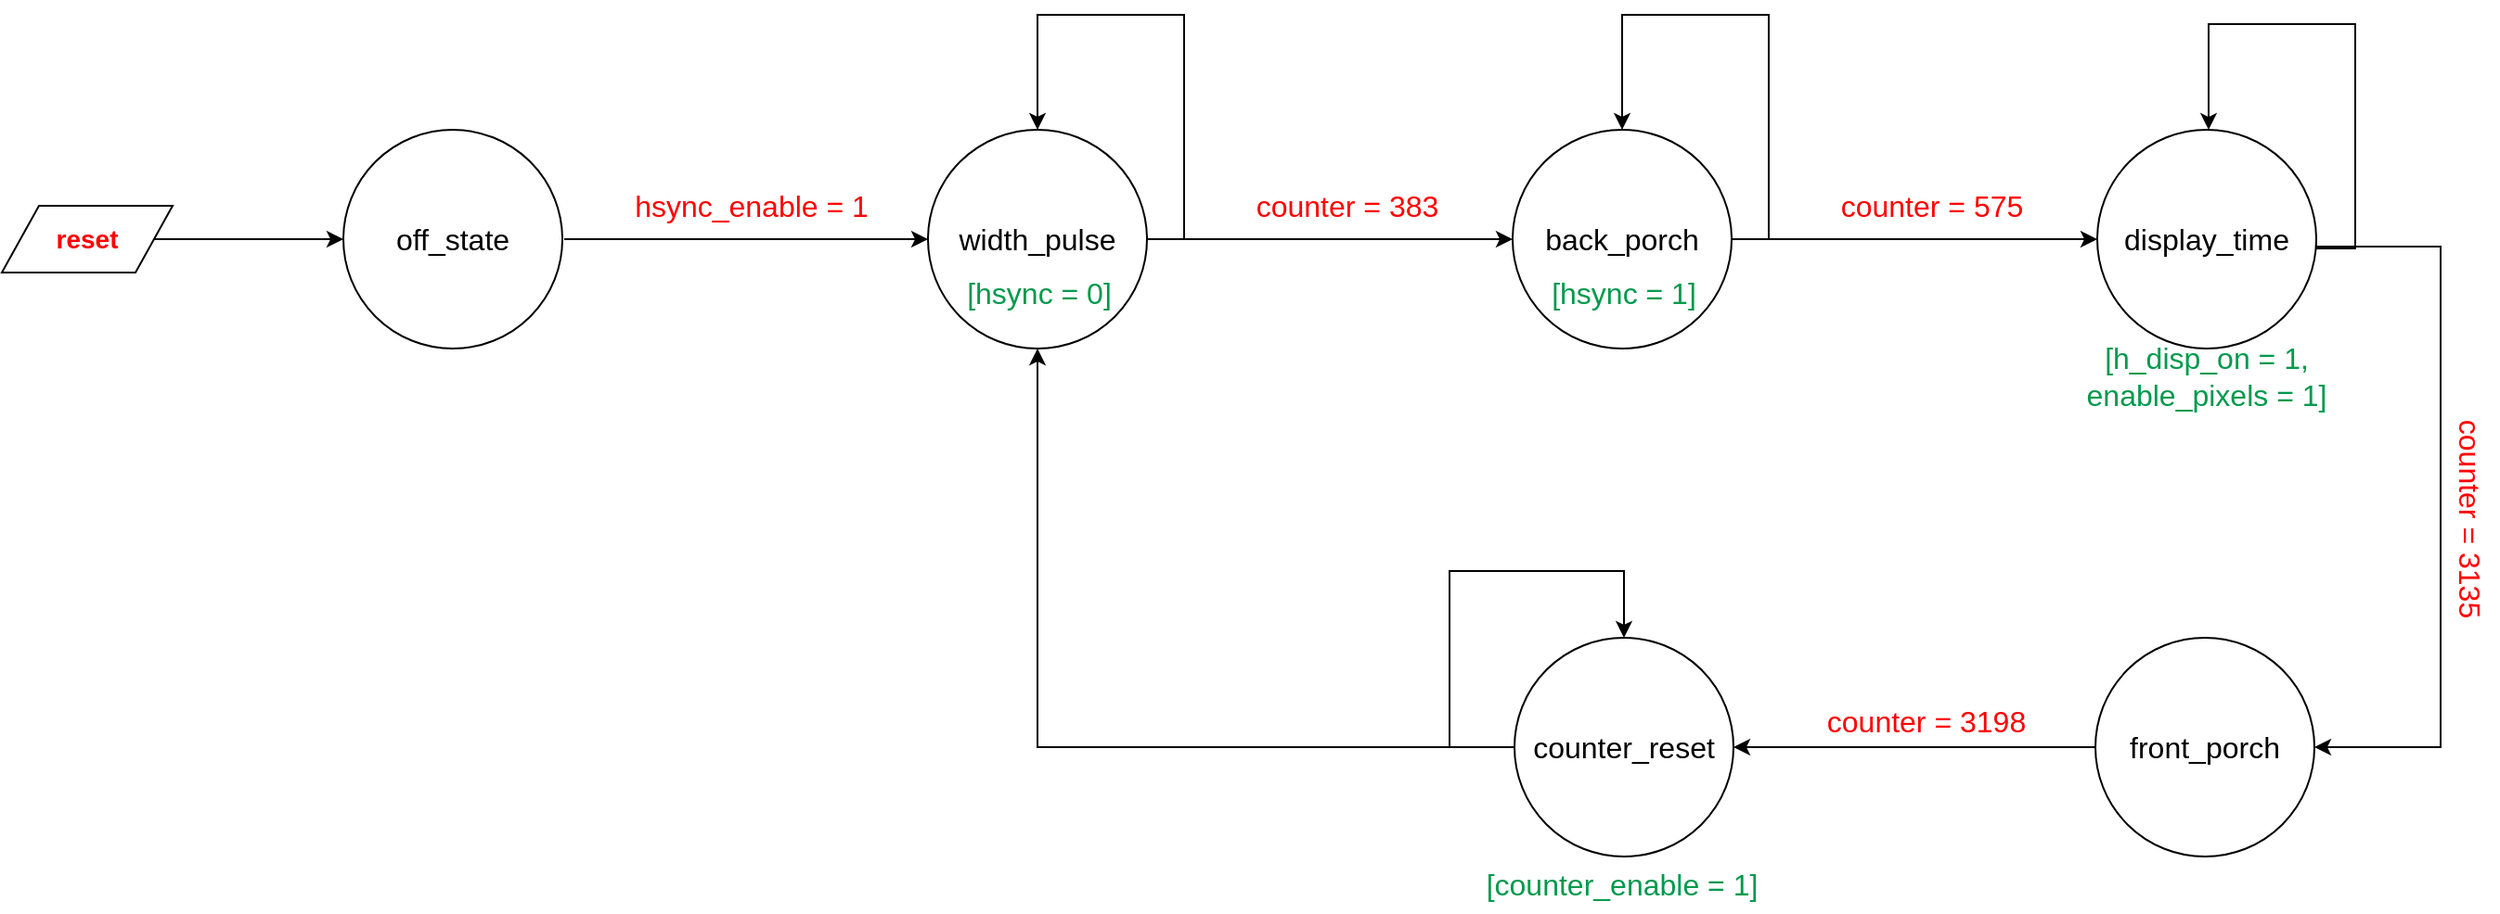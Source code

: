 <mxfile version="20.2.3" type="device"><diagram id="tyeHEEqOmtcJnfnOCRhp" name="Page-1"><mxGraphModel dx="2031" dy="1236" grid="0" gridSize="10" guides="1" tooltips="1" connect="1" arrows="1" fold="1" page="1" pageScale="1" pageWidth="1654" pageHeight="2336" math="0" shadow="0"><root><mxCell id="0"/><mxCell id="1" parent="0"/><mxCell id="nGZH1vF0eRTvb_GUF95n-48" value="&lt;font style=&quot;font-size: 16px;&quot;&gt;off_state&lt;/font&gt;" style="ellipse;whiteSpace=wrap;html=1;aspect=fixed;" vertex="1" parent="1"><mxGeometry x="321" y="569" width="118" height="118" as="geometry"/></mxCell><mxCell id="nGZH1vF0eRTvb_GUF95n-51" value="&lt;font style=&quot;font-size: 16px;&quot;&gt;width_pulse&lt;/font&gt;" style="ellipse;whiteSpace=wrap;html=1;aspect=fixed;" vertex="1" parent="1"><mxGeometry x="636" y="569" width="118" height="118" as="geometry"/></mxCell><mxCell id="nGZH1vF0eRTvb_GUF95n-54" value="" style="endArrow=classic;html=1;rounded=0;" edge="1" parent="1" target="nGZH1vF0eRTvb_GUF95n-51"><mxGeometry width="50" height="50" relative="1" as="geometry"><mxPoint x="440" y="628" as="sourcePoint"/><mxPoint x="936" y="425" as="targetPoint"/></mxGeometry></mxCell><mxCell id="nGZH1vF0eRTvb_GUF95n-55" value="hsync_enable = 1" style="text;html=1;align=center;verticalAlign=middle;whiteSpace=wrap;rounded=0;fontSize=16;fontColor=#FF0000;" vertex="1" parent="1"><mxGeometry x="461" y="595" width="160" height="30" as="geometry"/></mxCell><mxCell id="nGZH1vF0eRTvb_GUF95n-56" value="&lt;b&gt;&lt;font color=&quot;#ff0000&quot; style=&quot;font-size: 14px;&quot;&gt;reset&lt;/font&gt;&lt;/b&gt;" style="shape=parallelogram;perimeter=parallelogramPerimeter;whiteSpace=wrap;html=1;fixedSize=1;" vertex="1" parent="1"><mxGeometry x="137" y="610" width="92" height="36" as="geometry"/></mxCell><mxCell id="nGZH1vF0eRTvb_GUF95n-57" value="" style="endArrow=classic;html=1;rounded=0;fontSize=14;fontColor=#FF0000;exitX=1;exitY=0.5;exitDx=0;exitDy=0;entryX=0;entryY=0.5;entryDx=0;entryDy=0;" edge="1" parent="1" source="nGZH1vF0eRTvb_GUF95n-56" target="nGZH1vF0eRTvb_GUF95n-48"><mxGeometry width="50" height="50" relative="1" as="geometry"><mxPoint x="800" y="438" as="sourcePoint"/><mxPoint x="850" y="388" as="targetPoint"/></mxGeometry></mxCell><mxCell id="nGZH1vF0eRTvb_GUF95n-58" value="&lt;font color=&quot;#00994d&quot; style=&quot;font-size: 16px;&quot;&gt;[hsync = 0]&lt;/font&gt;" style="text;html=1;strokeColor=none;fillColor=none;align=center;verticalAlign=middle;whiteSpace=wrap;rounded=0;fontSize=14;fontColor=#FF0000;" vertex="1" parent="1"><mxGeometry x="656" y="642" width="80" height="30" as="geometry"/></mxCell><mxCell id="nGZH1vF0eRTvb_GUF95n-60" style="edgeStyle=orthogonalEdgeStyle;rounded=0;orthogonalLoop=1;jettySize=auto;html=1;exitX=1;exitY=0.5;exitDx=0;exitDy=0;entryX=0.5;entryY=0;entryDx=0;entryDy=0;fontSize=16;fontColor=#00994D;" edge="1" parent="1" source="nGZH1vF0eRTvb_GUF95n-51" target="nGZH1vF0eRTvb_GUF95n-51"><mxGeometry relative="1" as="geometry"><Array as="points"><mxPoint x="774" y="628"/><mxPoint x="774" y="507"/><mxPoint x="695" y="507"/></Array></mxGeometry></mxCell><mxCell id="nGZH1vF0eRTvb_GUF95n-61" value="&lt;font style=&quot;font-size: 16px;&quot;&gt;back_porch&lt;/font&gt;" style="ellipse;whiteSpace=wrap;html=1;aspect=fixed;" vertex="1" parent="1"><mxGeometry x="951" y="569" width="118" height="118" as="geometry"/></mxCell><mxCell id="nGZH1vF0eRTvb_GUF95n-62" value="&lt;font color=&quot;#00994d&quot; style=&quot;font-size: 16px;&quot;&gt;[hsync = 1]&lt;/font&gt;" style="text;html=1;strokeColor=none;fillColor=none;align=center;verticalAlign=middle;whiteSpace=wrap;rounded=0;fontSize=14;fontColor=#FF0000;" vertex="1" parent="1"><mxGeometry x="971" y="642" width="80" height="30" as="geometry"/></mxCell><mxCell id="nGZH1vF0eRTvb_GUF95n-63" style="edgeStyle=orthogonalEdgeStyle;rounded=0;orthogonalLoop=1;jettySize=auto;html=1;exitX=1;exitY=0.5;exitDx=0;exitDy=0;entryX=0.5;entryY=0;entryDx=0;entryDy=0;fontSize=16;fontColor=#00994D;" edge="1" parent="1" source="nGZH1vF0eRTvb_GUF95n-61" target="nGZH1vF0eRTvb_GUF95n-61"><mxGeometry relative="1" as="geometry"><Array as="points"><mxPoint x="1089" y="628"/><mxPoint x="1089" y="507"/><mxPoint x="1010" y="507"/></Array></mxGeometry></mxCell><mxCell id="nGZH1vF0eRTvb_GUF95n-64" value="" style="endArrow=classic;html=1;rounded=0;exitX=1;exitY=0.5;exitDx=0;exitDy=0;entryX=0;entryY=0.5;entryDx=0;entryDy=0;" edge="1" parent="1" source="nGZH1vF0eRTvb_GUF95n-51" target="nGZH1vF0eRTvb_GUF95n-61"><mxGeometry width="50" height="50" relative="1" as="geometry"><mxPoint x="764" y="627.5" as="sourcePoint"/><mxPoint x="948" y="628" as="targetPoint"/></mxGeometry></mxCell><mxCell id="nGZH1vF0eRTvb_GUF95n-65" value="counter = 383" style="text;html=1;align=center;verticalAlign=middle;whiteSpace=wrap;rounded=0;fontSize=16;fontColor=#FF0000;" vertex="1" parent="1"><mxGeometry x="782" y="595" width="160" height="30" as="geometry"/></mxCell><mxCell id="nGZH1vF0eRTvb_GUF95n-76" style="edgeStyle=orthogonalEdgeStyle;rounded=0;orthogonalLoop=1;jettySize=auto;html=1;entryX=1;entryY=0.5;entryDx=0;entryDy=0;fontSize=16;fontColor=#00994D;exitX=1;exitY=0.5;exitDx=0;exitDy=0;" edge="1" parent="1" source="nGZH1vF0eRTvb_GUF95n-66" target="nGZH1vF0eRTvb_GUF95n-71"><mxGeometry relative="1" as="geometry"><Array as="points"><mxPoint x="1384" y="632"/><mxPoint x="1451" y="632"/><mxPoint x="1451" y="902"/></Array></mxGeometry></mxCell><mxCell id="nGZH1vF0eRTvb_GUF95n-66" value="&lt;font style=&quot;font-size: 16px;&quot;&gt;display_time&lt;/font&gt;" style="ellipse;whiteSpace=wrap;html=1;aspect=fixed;" vertex="1" parent="1"><mxGeometry x="1266" y="569" width="118" height="118" as="geometry"/></mxCell><mxCell id="nGZH1vF0eRTvb_GUF95n-67" value="&lt;font color=&quot;#00994d&quot; style=&quot;font-size: 16px;&quot;&gt;[h_disp_on = 1,&lt;br&gt;enable_pixels = 1]&lt;br&gt;&lt;/font&gt;" style="text;html=1;strokeColor=none;fillColor=none;align=center;verticalAlign=middle;whiteSpace=wrap;rounded=0;fontSize=14;fontColor=#FF0000;" vertex="1" parent="1"><mxGeometry x="1258.25" y="687" width="133.5" height="30" as="geometry"/></mxCell><mxCell id="nGZH1vF0eRTvb_GUF95n-68" value="" style="endArrow=classic;html=1;rounded=0;exitX=1;exitY=0.5;exitDx=0;exitDy=0;entryX=0;entryY=0.5;entryDx=0;entryDy=0;" edge="1" parent="1" target="nGZH1vF0eRTvb_GUF95n-66"><mxGeometry width="50" height="50" relative="1" as="geometry"><mxPoint x="1069" y="628" as="sourcePoint"/><mxPoint x="1263" y="628" as="targetPoint"/></mxGeometry></mxCell><mxCell id="nGZH1vF0eRTvb_GUF95n-69" value="counter = 575" style="text;html=1;align=center;verticalAlign=middle;whiteSpace=wrap;rounded=0;fontSize=16;fontColor=#FF0000;" vertex="1" parent="1"><mxGeometry x="1097" y="595" width="160" height="30" as="geometry"/></mxCell><mxCell id="nGZH1vF0eRTvb_GUF95n-70" style="edgeStyle=orthogonalEdgeStyle;rounded=0;orthogonalLoop=1;jettySize=auto;html=1;fontSize=16;fontColor=#00994D;" edge="1" parent="1" source="nGZH1vF0eRTvb_GUF95n-66" target="nGZH1vF0eRTvb_GUF95n-66"><mxGeometry relative="1" as="geometry"><Array as="points"><mxPoint x="1405" y="633"/><mxPoint x="1405" y="512"/><mxPoint x="1326" y="512"/></Array><mxPoint x="1385" y="633" as="sourcePoint"/><mxPoint x="1326" y="569" as="targetPoint"/></mxGeometry></mxCell><mxCell id="nGZH1vF0eRTvb_GUF95n-77" style="edgeStyle=orthogonalEdgeStyle;rounded=0;orthogonalLoop=1;jettySize=auto;html=1;fontSize=16;fontColor=#00994D;" edge="1" parent="1" source="nGZH1vF0eRTvb_GUF95n-71" target="nGZH1vF0eRTvb_GUF95n-75"><mxGeometry relative="1" as="geometry"/></mxCell><mxCell id="nGZH1vF0eRTvb_GUF95n-71" value="&lt;font style=&quot;font-size: 16px;&quot;&gt;front_porch&lt;/font&gt;" style="ellipse;whiteSpace=wrap;html=1;aspect=fixed;" vertex="1" parent="1"><mxGeometry x="1265" y="843" width="118" height="118" as="geometry"/></mxCell><mxCell id="nGZH1vF0eRTvb_GUF95n-74" value="counter = 3135" style="text;html=1;align=center;verticalAlign=middle;whiteSpace=wrap;rounded=0;fontSize=16;fontColor=#FF0000;rotation=90;" vertex="1" parent="1"><mxGeometry x="1387" y="764" width="160" height="30" as="geometry"/></mxCell><mxCell id="nGZH1vF0eRTvb_GUF95n-80" style="edgeStyle=orthogonalEdgeStyle;rounded=0;orthogonalLoop=1;jettySize=auto;html=1;entryX=0.5;entryY=1;entryDx=0;entryDy=0;fontSize=16;fontColor=#00994D;" edge="1" parent="1" source="nGZH1vF0eRTvb_GUF95n-75" target="nGZH1vF0eRTvb_GUF95n-51"><mxGeometry relative="1" as="geometry"/></mxCell><mxCell id="nGZH1vF0eRTvb_GUF95n-82" style="edgeStyle=orthogonalEdgeStyle;rounded=0;orthogonalLoop=1;jettySize=auto;html=1;fontSize=16;fontColor=#00994D;entryX=0.5;entryY=0;entryDx=0;entryDy=0;" edge="1" parent="1" source="nGZH1vF0eRTvb_GUF95n-75" target="nGZH1vF0eRTvb_GUF95n-75"><mxGeometry relative="1" as="geometry"><mxPoint x="934" y="771" as="targetPoint"/><Array as="points"><mxPoint x="917" y="902"/><mxPoint x="917" y="807"/><mxPoint x="1011" y="807"/></Array></mxGeometry></mxCell><mxCell id="nGZH1vF0eRTvb_GUF95n-75" value="&lt;font style=&quot;font-size: 16px;&quot;&gt;counter_reset&lt;/font&gt;" style="ellipse;whiteSpace=wrap;html=1;aspect=fixed;" vertex="1" parent="1"><mxGeometry x="952" y="843" width="118" height="118" as="geometry"/></mxCell><mxCell id="nGZH1vF0eRTvb_GUF95n-78" value="counter = 3198" style="text;html=1;align=center;verticalAlign=middle;whiteSpace=wrap;rounded=0;fontSize=16;fontColor=#FF0000;" vertex="1" parent="1"><mxGeometry x="1094" y="873" width="160" height="30" as="geometry"/></mxCell><mxCell id="nGZH1vF0eRTvb_GUF95n-79" value="&lt;font color=&quot;#00994d&quot; style=&quot;font-size: 16px;&quot;&gt;[counter_enable = 1]&lt;/font&gt;" style="text;html=1;strokeColor=none;fillColor=none;align=center;verticalAlign=middle;whiteSpace=wrap;rounded=0;fontSize=14;fontColor=#FF0000;" vertex="1" parent="1"><mxGeometry x="931" y="961" width="158" height="30" as="geometry"/></mxCell></root></mxGraphModel></diagram></mxfile>